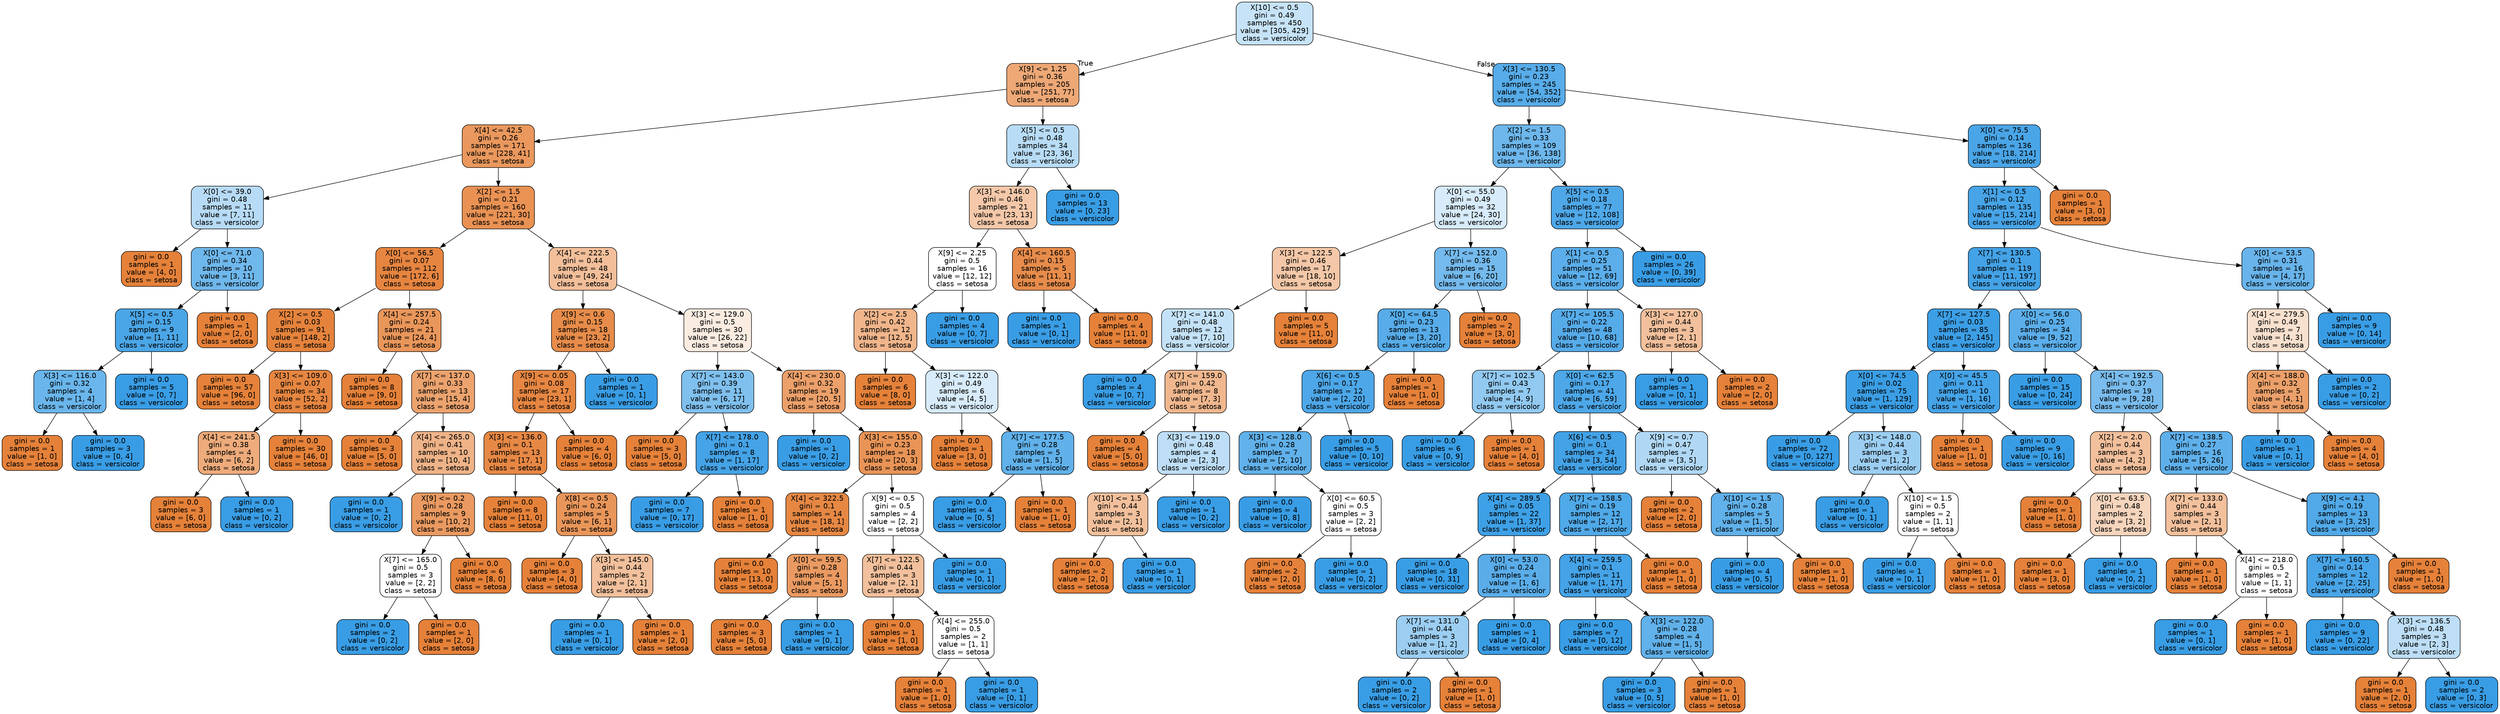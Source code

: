 digraph Tree {
node [shape=box, style="filled, rounded", color="black", fontname=helvetica] ;
edge [fontname=helvetica] ;
0 [label="X[10] <= 0.5\ngini = 0.49\nsamples = 450\nvalue = [305, 429]\nclass = versicolor", fillcolor="#c6e3f7"] ;
1 [label="X[9] <= 1.25\ngini = 0.36\nsamples = 205\nvalue = [251, 77]\nclass = setosa", fillcolor="#eda876"] ;
0 -> 1 [labeldistance=2.5, labelangle=45, headlabel="True"] ;
2 [label="X[4] <= 42.5\ngini = 0.26\nsamples = 171\nvalue = [228, 41]\nclass = setosa", fillcolor="#ea985d"] ;
1 -> 2 ;
3 [label="X[0] <= 39.0\ngini = 0.48\nsamples = 11\nvalue = [7, 11]\nclass = versicolor", fillcolor="#b7dbf6"] ;
2 -> 3 ;
4 [label="gini = 0.0\nsamples = 1\nvalue = [4, 0]\nclass = setosa", fillcolor="#e58139"] ;
3 -> 4 ;
5 [label="X[0] <= 71.0\ngini = 0.34\nsamples = 10\nvalue = [3, 11]\nclass = versicolor", fillcolor="#6fb8ec"] ;
3 -> 5 ;
6 [label="X[5] <= 0.5\ngini = 0.15\nsamples = 9\nvalue = [1, 11]\nclass = versicolor", fillcolor="#4ba6e7"] ;
5 -> 6 ;
7 [label="X[3] <= 116.0\ngini = 0.32\nsamples = 4\nvalue = [1, 4]\nclass = versicolor", fillcolor="#6ab6ec"] ;
6 -> 7 ;
8 [label="gini = 0.0\nsamples = 1\nvalue = [1, 0]\nclass = setosa", fillcolor="#e58139"] ;
7 -> 8 ;
9 [label="gini = 0.0\nsamples = 3\nvalue = [0, 4]\nclass = versicolor", fillcolor="#399de5"] ;
7 -> 9 ;
10 [label="gini = 0.0\nsamples = 5\nvalue = [0, 7]\nclass = versicolor", fillcolor="#399de5"] ;
6 -> 10 ;
11 [label="gini = 0.0\nsamples = 1\nvalue = [2, 0]\nclass = setosa", fillcolor="#e58139"] ;
5 -> 11 ;
12 [label="X[2] <= 1.5\ngini = 0.21\nsamples = 160\nvalue = [221, 30]\nclass = setosa", fillcolor="#e99254"] ;
2 -> 12 ;
13 [label="X[0] <= 56.5\ngini = 0.07\nsamples = 112\nvalue = [172, 6]\nclass = setosa", fillcolor="#e68540"] ;
12 -> 13 ;
14 [label="X[2] <= 0.5\ngini = 0.03\nsamples = 91\nvalue = [148, 2]\nclass = setosa", fillcolor="#e5833c"] ;
13 -> 14 ;
15 [label="gini = 0.0\nsamples = 57\nvalue = [96, 0]\nclass = setosa", fillcolor="#e58139"] ;
14 -> 15 ;
16 [label="X[3] <= 109.0\ngini = 0.07\nsamples = 34\nvalue = [52, 2]\nclass = setosa", fillcolor="#e68641"] ;
14 -> 16 ;
17 [label="X[4] <= 241.5\ngini = 0.38\nsamples = 4\nvalue = [6, 2]\nclass = setosa", fillcolor="#eeab7b"] ;
16 -> 17 ;
18 [label="gini = 0.0\nsamples = 3\nvalue = [6, 0]\nclass = setosa", fillcolor="#e58139"] ;
17 -> 18 ;
19 [label="gini = 0.0\nsamples = 1\nvalue = [0, 2]\nclass = versicolor", fillcolor="#399de5"] ;
17 -> 19 ;
20 [label="gini = 0.0\nsamples = 30\nvalue = [46, 0]\nclass = setosa", fillcolor="#e58139"] ;
16 -> 20 ;
21 [label="X[4] <= 257.5\ngini = 0.24\nsamples = 21\nvalue = [24, 4]\nclass = setosa", fillcolor="#e9965a"] ;
13 -> 21 ;
22 [label="gini = 0.0\nsamples = 8\nvalue = [9, 0]\nclass = setosa", fillcolor="#e58139"] ;
21 -> 22 ;
23 [label="X[7] <= 137.0\ngini = 0.33\nsamples = 13\nvalue = [15, 4]\nclass = setosa", fillcolor="#eca36e"] ;
21 -> 23 ;
24 [label="gini = 0.0\nsamples = 3\nvalue = [5, 0]\nclass = setosa", fillcolor="#e58139"] ;
23 -> 24 ;
25 [label="X[4] <= 265.0\ngini = 0.41\nsamples = 10\nvalue = [10, 4]\nclass = setosa", fillcolor="#efb388"] ;
23 -> 25 ;
26 [label="gini = 0.0\nsamples = 1\nvalue = [0, 2]\nclass = versicolor", fillcolor="#399de5"] ;
25 -> 26 ;
27 [label="X[9] <= 0.2\ngini = 0.28\nsamples = 9\nvalue = [10, 2]\nclass = setosa", fillcolor="#ea9a61"] ;
25 -> 27 ;
28 [label="X[7] <= 165.0\ngini = 0.5\nsamples = 3\nvalue = [2, 2]\nclass = setosa", fillcolor="#ffffff"] ;
27 -> 28 ;
29 [label="gini = 0.0\nsamples = 2\nvalue = [0, 2]\nclass = versicolor", fillcolor="#399de5"] ;
28 -> 29 ;
30 [label="gini = 0.0\nsamples = 1\nvalue = [2, 0]\nclass = setosa", fillcolor="#e58139"] ;
28 -> 30 ;
31 [label="gini = 0.0\nsamples = 6\nvalue = [8, 0]\nclass = setosa", fillcolor="#e58139"] ;
27 -> 31 ;
32 [label="X[4] <= 222.5\ngini = 0.44\nsamples = 48\nvalue = [49, 24]\nclass = setosa", fillcolor="#f2bf9a"] ;
12 -> 32 ;
33 [label="X[9] <= 0.6\ngini = 0.15\nsamples = 18\nvalue = [23, 2]\nclass = setosa", fillcolor="#e78c4a"] ;
32 -> 33 ;
34 [label="X[9] <= 0.05\ngini = 0.08\nsamples = 17\nvalue = [23, 1]\nclass = setosa", fillcolor="#e68642"] ;
33 -> 34 ;
35 [label="X[3] <= 136.0\ngini = 0.1\nsamples = 13\nvalue = [17, 1]\nclass = setosa", fillcolor="#e78845"] ;
34 -> 35 ;
36 [label="gini = 0.0\nsamples = 8\nvalue = [11, 0]\nclass = setosa", fillcolor="#e58139"] ;
35 -> 36 ;
37 [label="X[8] <= 0.5\ngini = 0.24\nsamples = 5\nvalue = [6, 1]\nclass = setosa", fillcolor="#e9965a"] ;
35 -> 37 ;
38 [label="gini = 0.0\nsamples = 3\nvalue = [4, 0]\nclass = setosa", fillcolor="#e58139"] ;
37 -> 38 ;
39 [label="X[3] <= 145.0\ngini = 0.44\nsamples = 2\nvalue = [2, 1]\nclass = setosa", fillcolor="#f2c09c"] ;
37 -> 39 ;
40 [label="gini = 0.0\nsamples = 1\nvalue = [0, 1]\nclass = versicolor", fillcolor="#399de5"] ;
39 -> 40 ;
41 [label="gini = 0.0\nsamples = 1\nvalue = [2, 0]\nclass = setosa", fillcolor="#e58139"] ;
39 -> 41 ;
42 [label="gini = 0.0\nsamples = 4\nvalue = [6, 0]\nclass = setosa", fillcolor="#e58139"] ;
34 -> 42 ;
43 [label="gini = 0.0\nsamples = 1\nvalue = [0, 1]\nclass = versicolor", fillcolor="#399de5"] ;
33 -> 43 ;
44 [label="X[3] <= 129.0\ngini = 0.5\nsamples = 30\nvalue = [26, 22]\nclass = setosa", fillcolor="#fbece1"] ;
32 -> 44 ;
45 [label="X[7] <= 143.0\ngini = 0.39\nsamples = 11\nvalue = [6, 17]\nclass = versicolor", fillcolor="#7fc0ee"] ;
44 -> 45 ;
46 [label="gini = 0.0\nsamples = 3\nvalue = [5, 0]\nclass = setosa", fillcolor="#e58139"] ;
45 -> 46 ;
47 [label="X[7] <= 178.0\ngini = 0.1\nsamples = 8\nvalue = [1, 17]\nclass = versicolor", fillcolor="#45a3e7"] ;
45 -> 47 ;
48 [label="gini = 0.0\nsamples = 7\nvalue = [0, 17]\nclass = versicolor", fillcolor="#399de5"] ;
47 -> 48 ;
49 [label="gini = 0.0\nsamples = 1\nvalue = [1, 0]\nclass = setosa", fillcolor="#e58139"] ;
47 -> 49 ;
50 [label="X[4] <= 230.0\ngini = 0.32\nsamples = 19\nvalue = [20, 5]\nclass = setosa", fillcolor="#eca06a"] ;
44 -> 50 ;
51 [label="gini = 0.0\nsamples = 1\nvalue = [0, 2]\nclass = versicolor", fillcolor="#399de5"] ;
50 -> 51 ;
52 [label="X[3] <= 155.0\ngini = 0.23\nsamples = 18\nvalue = [20, 3]\nclass = setosa", fillcolor="#e99457"] ;
50 -> 52 ;
53 [label="X[4] <= 322.5\ngini = 0.1\nsamples = 14\nvalue = [18, 1]\nclass = setosa", fillcolor="#e68844"] ;
52 -> 53 ;
54 [label="gini = 0.0\nsamples = 10\nvalue = [13, 0]\nclass = setosa", fillcolor="#e58139"] ;
53 -> 54 ;
55 [label="X[0] <= 59.5\ngini = 0.28\nsamples = 4\nvalue = [5, 1]\nclass = setosa", fillcolor="#ea9a61"] ;
53 -> 55 ;
56 [label="gini = 0.0\nsamples = 3\nvalue = [5, 0]\nclass = setosa", fillcolor="#e58139"] ;
55 -> 56 ;
57 [label="gini = 0.0\nsamples = 1\nvalue = [0, 1]\nclass = versicolor", fillcolor="#399de5"] ;
55 -> 57 ;
58 [label="X[9] <= 0.5\ngini = 0.5\nsamples = 4\nvalue = [2, 2]\nclass = setosa", fillcolor="#ffffff"] ;
52 -> 58 ;
59 [label="X[7] <= 122.5\ngini = 0.44\nsamples = 3\nvalue = [2, 1]\nclass = setosa", fillcolor="#f2c09c"] ;
58 -> 59 ;
60 [label="gini = 0.0\nsamples = 1\nvalue = [1, 0]\nclass = setosa", fillcolor="#e58139"] ;
59 -> 60 ;
61 [label="X[4] <= 255.0\ngini = 0.5\nsamples = 2\nvalue = [1, 1]\nclass = setosa", fillcolor="#ffffff"] ;
59 -> 61 ;
62 [label="gini = 0.0\nsamples = 1\nvalue = [1, 0]\nclass = setosa", fillcolor="#e58139"] ;
61 -> 62 ;
63 [label="gini = 0.0\nsamples = 1\nvalue = [0, 1]\nclass = versicolor", fillcolor="#399de5"] ;
61 -> 63 ;
64 [label="gini = 0.0\nsamples = 1\nvalue = [0, 1]\nclass = versicolor", fillcolor="#399de5"] ;
58 -> 64 ;
65 [label="X[5] <= 0.5\ngini = 0.48\nsamples = 34\nvalue = [23, 36]\nclass = versicolor", fillcolor="#b8dcf6"] ;
1 -> 65 ;
66 [label="X[3] <= 146.0\ngini = 0.46\nsamples = 21\nvalue = [23, 13]\nclass = setosa", fillcolor="#f4c8a9"] ;
65 -> 66 ;
67 [label="X[9] <= 2.25\ngini = 0.5\nsamples = 16\nvalue = [12, 12]\nclass = setosa", fillcolor="#ffffff"] ;
66 -> 67 ;
68 [label="X[2] <= 2.5\ngini = 0.42\nsamples = 12\nvalue = [12, 5]\nclass = setosa", fillcolor="#f0b58b"] ;
67 -> 68 ;
69 [label="gini = 0.0\nsamples = 6\nvalue = [8, 0]\nclass = setosa", fillcolor="#e58139"] ;
68 -> 69 ;
70 [label="X[3] <= 122.0\ngini = 0.49\nsamples = 6\nvalue = [4, 5]\nclass = versicolor", fillcolor="#d7ebfa"] ;
68 -> 70 ;
71 [label="gini = 0.0\nsamples = 1\nvalue = [3, 0]\nclass = setosa", fillcolor="#e58139"] ;
70 -> 71 ;
72 [label="X[7] <= 177.5\ngini = 0.28\nsamples = 5\nvalue = [1, 5]\nclass = versicolor", fillcolor="#61b1ea"] ;
70 -> 72 ;
73 [label="gini = 0.0\nsamples = 4\nvalue = [0, 5]\nclass = versicolor", fillcolor="#399de5"] ;
72 -> 73 ;
74 [label="gini = 0.0\nsamples = 1\nvalue = [1, 0]\nclass = setosa", fillcolor="#e58139"] ;
72 -> 74 ;
75 [label="gini = 0.0\nsamples = 4\nvalue = [0, 7]\nclass = versicolor", fillcolor="#399de5"] ;
67 -> 75 ;
76 [label="X[4] <= 160.5\ngini = 0.15\nsamples = 5\nvalue = [11, 1]\nclass = setosa", fillcolor="#e78c4b"] ;
66 -> 76 ;
77 [label="gini = 0.0\nsamples = 1\nvalue = [0, 1]\nclass = versicolor", fillcolor="#399de5"] ;
76 -> 77 ;
78 [label="gini = 0.0\nsamples = 4\nvalue = [11, 0]\nclass = setosa", fillcolor="#e58139"] ;
76 -> 78 ;
79 [label="gini = 0.0\nsamples = 13\nvalue = [0, 23]\nclass = versicolor", fillcolor="#399de5"] ;
65 -> 79 ;
80 [label="X[3] <= 130.5\ngini = 0.23\nsamples = 245\nvalue = [54, 352]\nclass = versicolor", fillcolor="#57ace9"] ;
0 -> 80 [labeldistance=2.5, labelangle=-45, headlabel="False"] ;
81 [label="X[2] <= 1.5\ngini = 0.33\nsamples = 109\nvalue = [36, 138]\nclass = versicolor", fillcolor="#6db7ec"] ;
80 -> 81 ;
82 [label="X[0] <= 55.0\ngini = 0.49\nsamples = 32\nvalue = [24, 30]\nclass = versicolor", fillcolor="#d7ebfa"] ;
81 -> 82 ;
83 [label="X[3] <= 122.5\ngini = 0.46\nsamples = 17\nvalue = [18, 10]\nclass = setosa", fillcolor="#f3c7a7"] ;
82 -> 83 ;
84 [label="X[7] <= 141.0\ngini = 0.48\nsamples = 12\nvalue = [7, 10]\nclass = versicolor", fillcolor="#c4e2f7"] ;
83 -> 84 ;
85 [label="gini = 0.0\nsamples = 4\nvalue = [0, 7]\nclass = versicolor", fillcolor="#399de5"] ;
84 -> 85 ;
86 [label="X[7] <= 159.0\ngini = 0.42\nsamples = 8\nvalue = [7, 3]\nclass = setosa", fillcolor="#f0b78e"] ;
84 -> 86 ;
87 [label="gini = 0.0\nsamples = 4\nvalue = [5, 0]\nclass = setosa", fillcolor="#e58139"] ;
86 -> 87 ;
88 [label="X[3] <= 119.0\ngini = 0.48\nsamples = 4\nvalue = [2, 3]\nclass = versicolor", fillcolor="#bddef6"] ;
86 -> 88 ;
89 [label="X[10] <= 1.5\ngini = 0.44\nsamples = 3\nvalue = [2, 1]\nclass = setosa", fillcolor="#f2c09c"] ;
88 -> 89 ;
90 [label="gini = 0.0\nsamples = 2\nvalue = [2, 0]\nclass = setosa", fillcolor="#e58139"] ;
89 -> 90 ;
91 [label="gini = 0.0\nsamples = 1\nvalue = [0, 1]\nclass = versicolor", fillcolor="#399de5"] ;
89 -> 91 ;
92 [label="gini = 0.0\nsamples = 1\nvalue = [0, 2]\nclass = versicolor", fillcolor="#399de5"] ;
88 -> 92 ;
93 [label="gini = 0.0\nsamples = 5\nvalue = [11, 0]\nclass = setosa", fillcolor="#e58139"] ;
83 -> 93 ;
94 [label="X[7] <= 152.0\ngini = 0.36\nsamples = 15\nvalue = [6, 20]\nclass = versicolor", fillcolor="#74baed"] ;
82 -> 94 ;
95 [label="X[0] <= 64.5\ngini = 0.23\nsamples = 13\nvalue = [3, 20]\nclass = versicolor", fillcolor="#57ace9"] ;
94 -> 95 ;
96 [label="X[6] <= 0.5\ngini = 0.17\nsamples = 12\nvalue = [2, 20]\nclass = versicolor", fillcolor="#4da7e8"] ;
95 -> 96 ;
97 [label="X[3] <= 128.0\ngini = 0.28\nsamples = 7\nvalue = [2, 10]\nclass = versicolor", fillcolor="#61b1ea"] ;
96 -> 97 ;
98 [label="gini = 0.0\nsamples = 4\nvalue = [0, 8]\nclass = versicolor", fillcolor="#399de5"] ;
97 -> 98 ;
99 [label="X[0] <= 60.5\ngini = 0.5\nsamples = 3\nvalue = [2, 2]\nclass = setosa", fillcolor="#ffffff"] ;
97 -> 99 ;
100 [label="gini = 0.0\nsamples = 2\nvalue = [2, 0]\nclass = setosa", fillcolor="#e58139"] ;
99 -> 100 ;
101 [label="gini = 0.0\nsamples = 1\nvalue = [0, 2]\nclass = versicolor", fillcolor="#399de5"] ;
99 -> 101 ;
102 [label="gini = 0.0\nsamples = 5\nvalue = [0, 10]\nclass = versicolor", fillcolor="#399de5"] ;
96 -> 102 ;
103 [label="gini = 0.0\nsamples = 1\nvalue = [1, 0]\nclass = setosa", fillcolor="#e58139"] ;
95 -> 103 ;
104 [label="gini = 0.0\nsamples = 2\nvalue = [3, 0]\nclass = setosa", fillcolor="#e58139"] ;
94 -> 104 ;
105 [label="X[5] <= 0.5\ngini = 0.18\nsamples = 77\nvalue = [12, 108]\nclass = versicolor", fillcolor="#4fa8e8"] ;
81 -> 105 ;
106 [label="X[1] <= 0.5\ngini = 0.25\nsamples = 51\nvalue = [12, 69]\nclass = versicolor", fillcolor="#5baeea"] ;
105 -> 106 ;
107 [label="X[7] <= 105.5\ngini = 0.22\nsamples = 48\nvalue = [10, 68]\nclass = versicolor", fillcolor="#56abe9"] ;
106 -> 107 ;
108 [label="X[7] <= 102.5\ngini = 0.43\nsamples = 7\nvalue = [4, 9]\nclass = versicolor", fillcolor="#91c9f1"] ;
107 -> 108 ;
109 [label="gini = 0.0\nsamples = 6\nvalue = [0, 9]\nclass = versicolor", fillcolor="#399de5"] ;
108 -> 109 ;
110 [label="gini = 0.0\nsamples = 1\nvalue = [4, 0]\nclass = setosa", fillcolor="#e58139"] ;
108 -> 110 ;
111 [label="X[0] <= 62.5\ngini = 0.17\nsamples = 41\nvalue = [6, 59]\nclass = versicolor", fillcolor="#4da7e8"] ;
107 -> 111 ;
112 [label="X[6] <= 0.5\ngini = 0.1\nsamples = 34\nvalue = [3, 54]\nclass = versicolor", fillcolor="#44a2e6"] ;
111 -> 112 ;
113 [label="X[4] <= 289.5\ngini = 0.05\nsamples = 22\nvalue = [1, 37]\nclass = versicolor", fillcolor="#3ea0e6"] ;
112 -> 113 ;
114 [label="gini = 0.0\nsamples = 18\nvalue = [0, 31]\nclass = versicolor", fillcolor="#399de5"] ;
113 -> 114 ;
115 [label="X[0] <= 53.0\ngini = 0.24\nsamples = 4\nvalue = [1, 6]\nclass = versicolor", fillcolor="#5aade9"] ;
113 -> 115 ;
116 [label="X[7] <= 131.0\ngini = 0.44\nsamples = 3\nvalue = [1, 2]\nclass = versicolor", fillcolor="#9ccef2"] ;
115 -> 116 ;
117 [label="gini = 0.0\nsamples = 2\nvalue = [0, 2]\nclass = versicolor", fillcolor="#399de5"] ;
116 -> 117 ;
118 [label="gini = 0.0\nsamples = 1\nvalue = [1, 0]\nclass = setosa", fillcolor="#e58139"] ;
116 -> 118 ;
119 [label="gini = 0.0\nsamples = 1\nvalue = [0, 4]\nclass = versicolor", fillcolor="#399de5"] ;
115 -> 119 ;
120 [label="X[7] <= 158.5\ngini = 0.19\nsamples = 12\nvalue = [2, 17]\nclass = versicolor", fillcolor="#50a9e8"] ;
112 -> 120 ;
121 [label="X[4] <= 259.5\ngini = 0.1\nsamples = 11\nvalue = [1, 17]\nclass = versicolor", fillcolor="#45a3e7"] ;
120 -> 121 ;
122 [label="gini = 0.0\nsamples = 7\nvalue = [0, 12]\nclass = versicolor", fillcolor="#399de5"] ;
121 -> 122 ;
123 [label="X[3] <= 122.0\ngini = 0.28\nsamples = 4\nvalue = [1, 5]\nclass = versicolor", fillcolor="#61b1ea"] ;
121 -> 123 ;
124 [label="gini = 0.0\nsamples = 3\nvalue = [0, 5]\nclass = versicolor", fillcolor="#399de5"] ;
123 -> 124 ;
125 [label="gini = 0.0\nsamples = 1\nvalue = [1, 0]\nclass = setosa", fillcolor="#e58139"] ;
123 -> 125 ;
126 [label="gini = 0.0\nsamples = 1\nvalue = [1, 0]\nclass = setosa", fillcolor="#e58139"] ;
120 -> 126 ;
127 [label="X[9] <= 0.7\ngini = 0.47\nsamples = 7\nvalue = [3, 5]\nclass = versicolor", fillcolor="#b0d8f5"] ;
111 -> 127 ;
128 [label="gini = 0.0\nsamples = 2\nvalue = [2, 0]\nclass = setosa", fillcolor="#e58139"] ;
127 -> 128 ;
129 [label="X[10] <= 1.5\ngini = 0.28\nsamples = 5\nvalue = [1, 5]\nclass = versicolor", fillcolor="#61b1ea"] ;
127 -> 129 ;
130 [label="gini = 0.0\nsamples = 4\nvalue = [0, 5]\nclass = versicolor", fillcolor="#399de5"] ;
129 -> 130 ;
131 [label="gini = 0.0\nsamples = 1\nvalue = [1, 0]\nclass = setosa", fillcolor="#e58139"] ;
129 -> 131 ;
132 [label="X[3] <= 127.0\ngini = 0.44\nsamples = 3\nvalue = [2, 1]\nclass = setosa", fillcolor="#f2c09c"] ;
106 -> 132 ;
133 [label="gini = 0.0\nsamples = 1\nvalue = [0, 1]\nclass = versicolor", fillcolor="#399de5"] ;
132 -> 133 ;
134 [label="gini = 0.0\nsamples = 2\nvalue = [2, 0]\nclass = setosa", fillcolor="#e58139"] ;
132 -> 134 ;
135 [label="gini = 0.0\nsamples = 26\nvalue = [0, 39]\nclass = versicolor", fillcolor="#399de5"] ;
105 -> 135 ;
136 [label="X[0] <= 75.5\ngini = 0.14\nsamples = 136\nvalue = [18, 214]\nclass = versicolor", fillcolor="#4aa5e7"] ;
80 -> 136 ;
137 [label="X[1] <= 0.5\ngini = 0.12\nsamples = 135\nvalue = [15, 214]\nclass = versicolor", fillcolor="#47a4e7"] ;
136 -> 137 ;
138 [label="X[7] <= 130.5\ngini = 0.1\nsamples = 119\nvalue = [11, 197]\nclass = versicolor", fillcolor="#44a2e6"] ;
137 -> 138 ;
139 [label="X[7] <= 127.5\ngini = 0.03\nsamples = 85\nvalue = [2, 145]\nclass = versicolor", fillcolor="#3c9ee5"] ;
138 -> 139 ;
140 [label="X[0] <= 74.5\ngini = 0.02\nsamples = 75\nvalue = [1, 129]\nclass = versicolor", fillcolor="#3b9ee5"] ;
139 -> 140 ;
141 [label="gini = 0.0\nsamples = 72\nvalue = [0, 127]\nclass = versicolor", fillcolor="#399de5"] ;
140 -> 141 ;
142 [label="X[3] <= 148.0\ngini = 0.44\nsamples = 3\nvalue = [1, 2]\nclass = versicolor", fillcolor="#9ccef2"] ;
140 -> 142 ;
143 [label="gini = 0.0\nsamples = 1\nvalue = [0, 1]\nclass = versicolor", fillcolor="#399de5"] ;
142 -> 143 ;
144 [label="X[10] <= 1.5\ngini = 0.5\nsamples = 2\nvalue = [1, 1]\nclass = setosa", fillcolor="#ffffff"] ;
142 -> 144 ;
145 [label="gini = 0.0\nsamples = 1\nvalue = [0, 1]\nclass = versicolor", fillcolor="#399de5"] ;
144 -> 145 ;
146 [label="gini = 0.0\nsamples = 1\nvalue = [1, 0]\nclass = setosa", fillcolor="#e58139"] ;
144 -> 146 ;
147 [label="X[0] <= 45.5\ngini = 0.11\nsamples = 10\nvalue = [1, 16]\nclass = versicolor", fillcolor="#45a3e7"] ;
139 -> 147 ;
148 [label="gini = 0.0\nsamples = 1\nvalue = [1, 0]\nclass = setosa", fillcolor="#e58139"] ;
147 -> 148 ;
149 [label="gini = 0.0\nsamples = 9\nvalue = [0, 16]\nclass = versicolor", fillcolor="#399de5"] ;
147 -> 149 ;
150 [label="X[0] <= 56.0\ngini = 0.25\nsamples = 34\nvalue = [9, 52]\nclass = versicolor", fillcolor="#5baeea"] ;
138 -> 150 ;
151 [label="gini = 0.0\nsamples = 15\nvalue = [0, 24]\nclass = versicolor", fillcolor="#399de5"] ;
150 -> 151 ;
152 [label="X[4] <= 192.5\ngini = 0.37\nsamples = 19\nvalue = [9, 28]\nclass = versicolor", fillcolor="#79bced"] ;
150 -> 152 ;
153 [label="X[2] <= 2.0\ngini = 0.44\nsamples = 3\nvalue = [4, 2]\nclass = setosa", fillcolor="#f2c09c"] ;
152 -> 153 ;
154 [label="gini = 0.0\nsamples = 1\nvalue = [1, 0]\nclass = setosa", fillcolor="#e58139"] ;
153 -> 154 ;
155 [label="X[0] <= 63.5\ngini = 0.48\nsamples = 2\nvalue = [3, 2]\nclass = setosa", fillcolor="#f6d5bd"] ;
153 -> 155 ;
156 [label="gini = 0.0\nsamples = 1\nvalue = [3, 0]\nclass = setosa", fillcolor="#e58139"] ;
155 -> 156 ;
157 [label="gini = 0.0\nsamples = 1\nvalue = [0, 2]\nclass = versicolor", fillcolor="#399de5"] ;
155 -> 157 ;
158 [label="X[7] <= 138.5\ngini = 0.27\nsamples = 16\nvalue = [5, 26]\nclass = versicolor", fillcolor="#5fb0ea"] ;
152 -> 158 ;
159 [label="X[7] <= 133.0\ngini = 0.44\nsamples = 3\nvalue = [2, 1]\nclass = setosa", fillcolor="#f2c09c"] ;
158 -> 159 ;
160 [label="gini = 0.0\nsamples = 1\nvalue = [1, 0]\nclass = setosa", fillcolor="#e58139"] ;
159 -> 160 ;
161 [label="X[4] <= 218.0\ngini = 0.5\nsamples = 2\nvalue = [1, 1]\nclass = setosa", fillcolor="#ffffff"] ;
159 -> 161 ;
162 [label="gini = 0.0\nsamples = 1\nvalue = [0, 1]\nclass = versicolor", fillcolor="#399de5"] ;
161 -> 162 ;
163 [label="gini = 0.0\nsamples = 1\nvalue = [1, 0]\nclass = setosa", fillcolor="#e58139"] ;
161 -> 163 ;
164 [label="X[9] <= 4.1\ngini = 0.19\nsamples = 13\nvalue = [3, 25]\nclass = versicolor", fillcolor="#51a9e8"] ;
158 -> 164 ;
165 [label="X[7] <= 160.5\ngini = 0.14\nsamples = 12\nvalue = [2, 25]\nclass = versicolor", fillcolor="#49a5e7"] ;
164 -> 165 ;
166 [label="gini = 0.0\nsamples = 9\nvalue = [0, 22]\nclass = versicolor", fillcolor="#399de5"] ;
165 -> 166 ;
167 [label="X[3] <= 136.5\ngini = 0.48\nsamples = 3\nvalue = [2, 3]\nclass = versicolor", fillcolor="#bddef6"] ;
165 -> 167 ;
168 [label="gini = 0.0\nsamples = 1\nvalue = [2, 0]\nclass = setosa", fillcolor="#e58139"] ;
167 -> 168 ;
169 [label="gini = 0.0\nsamples = 2\nvalue = [0, 3]\nclass = versicolor", fillcolor="#399de5"] ;
167 -> 169 ;
170 [label="gini = 0.0\nsamples = 1\nvalue = [1, 0]\nclass = setosa", fillcolor="#e58139"] ;
164 -> 170 ;
171 [label="X[0] <= 53.5\ngini = 0.31\nsamples = 16\nvalue = [4, 17]\nclass = versicolor", fillcolor="#68b4eb"] ;
137 -> 171 ;
172 [label="X[4] <= 279.5\ngini = 0.49\nsamples = 7\nvalue = [4, 3]\nclass = setosa", fillcolor="#f8e0ce"] ;
171 -> 172 ;
173 [label="X[4] <= 188.0\ngini = 0.32\nsamples = 5\nvalue = [4, 1]\nclass = setosa", fillcolor="#eca06a"] ;
172 -> 173 ;
174 [label="gini = 0.0\nsamples = 1\nvalue = [0, 1]\nclass = versicolor", fillcolor="#399de5"] ;
173 -> 174 ;
175 [label="gini = 0.0\nsamples = 4\nvalue = [4, 0]\nclass = setosa", fillcolor="#e58139"] ;
173 -> 175 ;
176 [label="gini = 0.0\nsamples = 2\nvalue = [0, 2]\nclass = versicolor", fillcolor="#399de5"] ;
172 -> 176 ;
177 [label="gini = 0.0\nsamples = 9\nvalue = [0, 14]\nclass = versicolor", fillcolor="#399de5"] ;
171 -> 177 ;
178 [label="gini = 0.0\nsamples = 1\nvalue = [3, 0]\nclass = setosa", fillcolor="#e58139"] ;
136 -> 178 ;
}